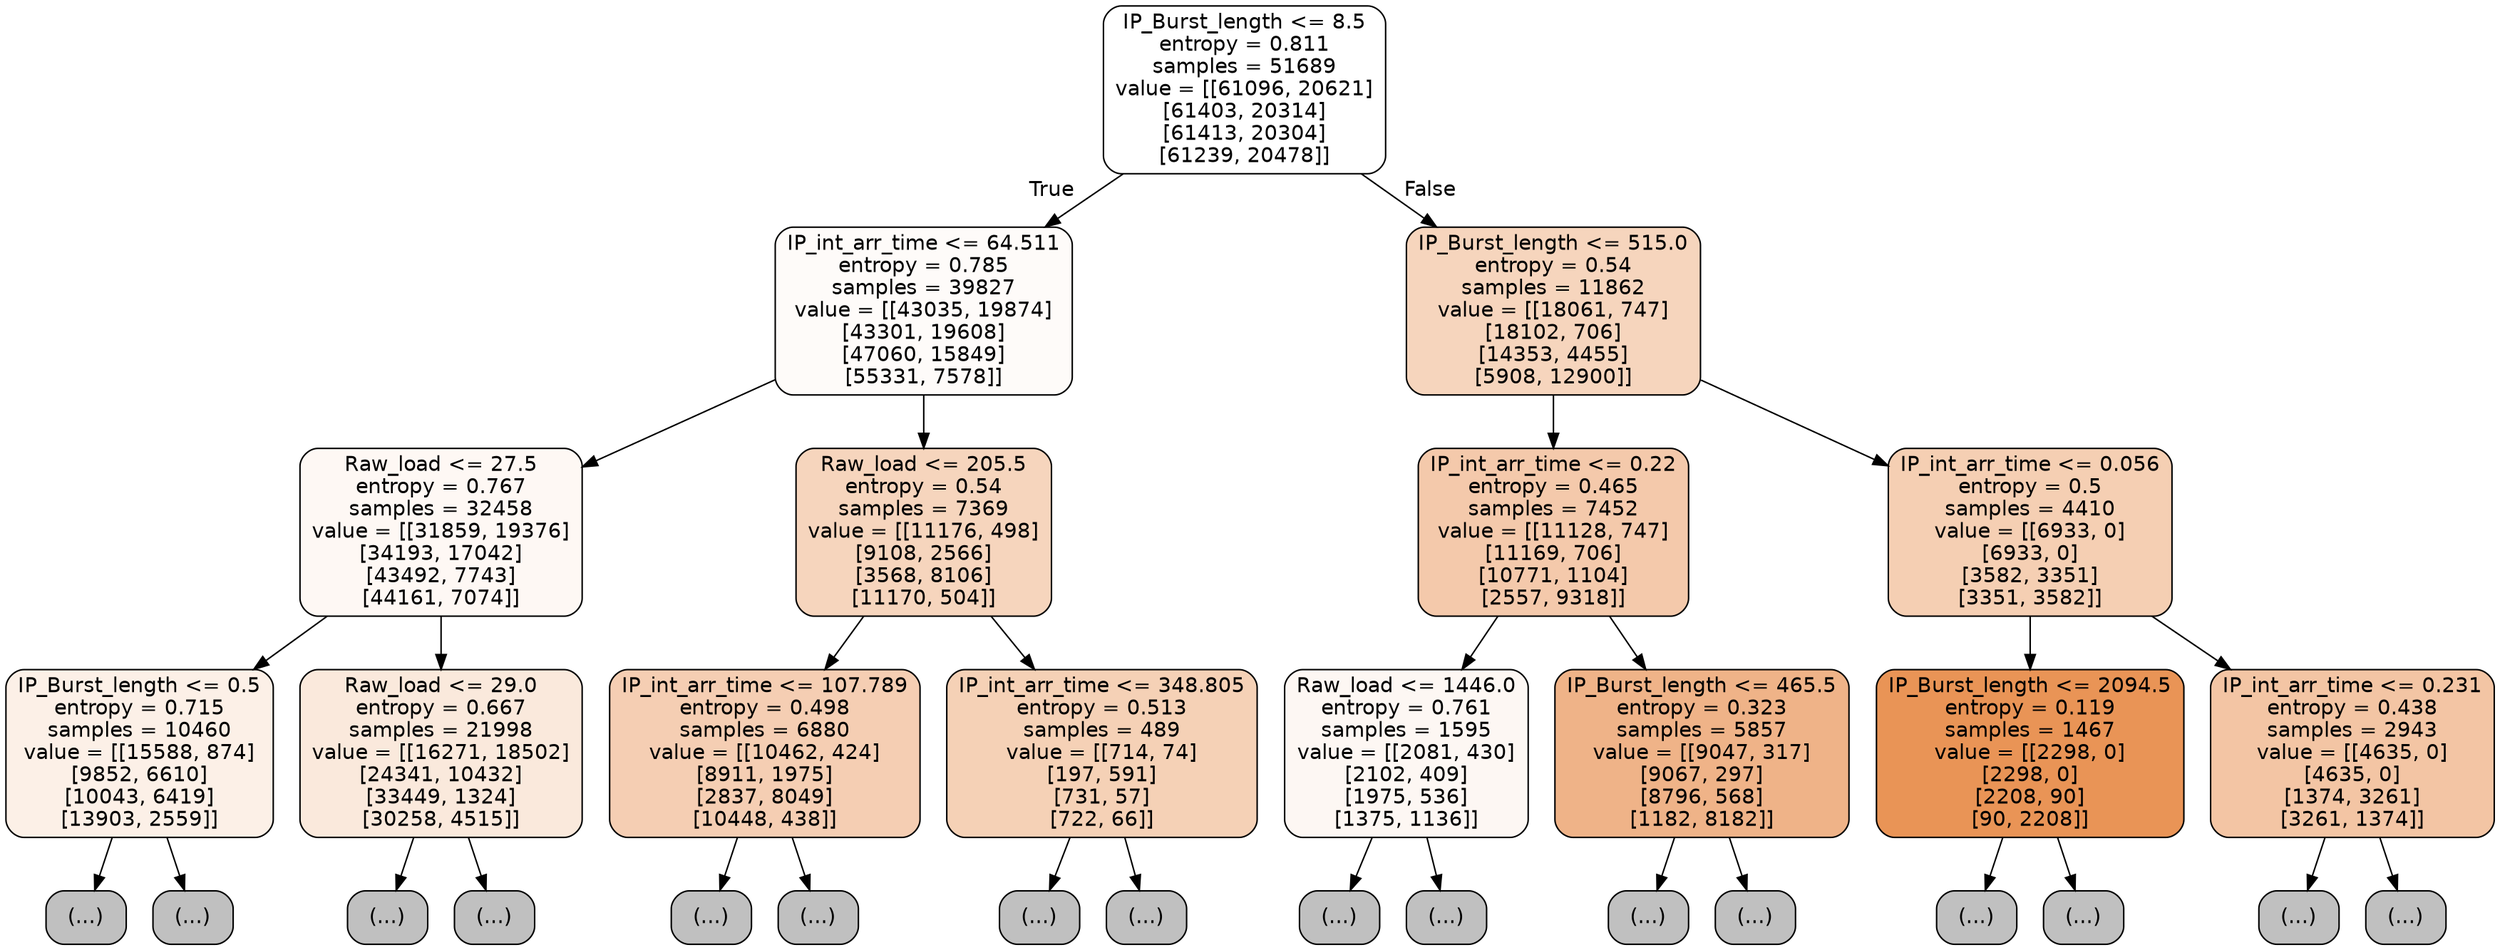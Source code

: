digraph Tree {
node [shape=box, style="filled, rounded", color="black", fontname="helvetica"] ;
edge [fontname="helvetica"] ;
0 [label="IP_Burst_length <= 8.5\nentropy = 0.811\nsamples = 51689\nvalue = [[61096, 20621]\n[61403, 20314]\n[61413, 20304]\n[61239, 20478]]", fillcolor="#ffffff"] ;
1 [label="IP_int_arr_time <= 64.511\nentropy = 0.785\nsamples = 39827\nvalue = [[43035, 19874]\n[43301, 19608]\n[47060, 15849]\n[55331, 7578]]", fillcolor="#fefbf9"] ;
0 -> 1 [labeldistance=2.5, labelangle=45, headlabel="True"] ;
2 [label="Raw_load <= 27.5\nentropy = 0.767\nsamples = 32458\nvalue = [[31859, 19376]\n[34193, 17042]\n[43492, 7743]\n[44161, 7074]]", fillcolor="#fef8f4"] ;
1 -> 2 ;
3 [label="IP_Burst_length <= 0.5\nentropy = 0.715\nsamples = 10460\nvalue = [[15588, 874]\n[9852, 6610]\n[10043, 6419]\n[13903, 2559]]", fillcolor="#fcf0e7"] ;
2 -> 3 ;
4 [label="(...)", fillcolor="#C0C0C0"] ;
3 -> 4 ;
5781 [label="(...)", fillcolor="#C0C0C0"] ;
3 -> 5781 ;
5880 [label="Raw_load <= 29.0\nentropy = 0.667\nsamples = 21998\nvalue = [[16271, 18502]\n[24341, 10432]\n[33449, 1324]\n[30258, 4515]]", fillcolor="#fae9dc"] ;
2 -> 5880 ;
5881 [label="(...)", fillcolor="#C0C0C0"] ;
5880 -> 5881 ;
5892 [label="(...)", fillcolor="#C0C0C0"] ;
5880 -> 5892 ;
8341 [label="Raw_load <= 205.5\nentropy = 0.54\nsamples = 7369\nvalue = [[11176, 498]\n[9108, 2566]\n[3568, 8106]\n[11170, 504]]", fillcolor="#f6d5bd"] ;
1 -> 8341 ;
8342 [label="IP_int_arr_time <= 107.789\nentropy = 0.498\nsamples = 6880\nvalue = [[10462, 424]\n[8911, 1975]\n[2837, 8049]\n[10448, 438]]", fillcolor="#f5ceb3"] ;
8341 -> 8342 ;
8343 [label="(...)", fillcolor="#C0C0C0"] ;
8342 -> 8343 ;
8972 [label="(...)", fillcolor="#C0C0C0"] ;
8342 -> 8972 ;
10571 [label="IP_int_arr_time <= 348.805\nentropy = 0.513\nsamples = 489\nvalue = [[714, 74]\n[197, 591]\n[731, 57]\n[722, 66]]", fillcolor="#f5d1b6"] ;
8341 -> 10571 ;
10572 [label="(...)", fillcolor="#C0C0C0"] ;
10571 -> 10572 ;
10679 [label="(...)", fillcolor="#C0C0C0"] ;
10571 -> 10679 ;
10752 [label="IP_Burst_length <= 515.0\nentropy = 0.54\nsamples = 11862\nvalue = [[18061, 747]\n[18102, 706]\n[14353, 4455]\n[5908, 12900]]", fillcolor="#f6d5bd"] ;
0 -> 10752 [labeldistance=2.5, labelangle=-45, headlabel="False"] ;
10753 [label="IP_int_arr_time <= 0.22\nentropy = 0.465\nsamples = 7452\nvalue = [[11128, 747]\n[11169, 706]\n[10771, 1104]\n[2557, 9318]]", fillcolor="#f4c9ab"] ;
10752 -> 10753 ;
10754 [label="Raw_load <= 1446.0\nentropy = 0.761\nsamples = 1595\nvalue = [[2081, 430]\n[2102, 409]\n[1975, 536]\n[1375, 1136]]", fillcolor="#fdf7f3"] ;
10753 -> 10754 ;
10755 [label="(...)", fillcolor="#C0C0C0"] ;
10754 -> 10755 ;
10868 [label="(...)", fillcolor="#C0C0C0"] ;
10754 -> 10868 ;
10873 [label="IP_Burst_length <= 465.5\nentropy = 0.323\nsamples = 5857\nvalue = [[9047, 317]\n[9067, 297]\n[8796, 568]\n[1182, 8182]]", fillcolor="#efb388"] ;
10753 -> 10873 ;
10874 [label="(...)", fillcolor="#C0C0C0"] ;
10873 -> 10874 ;
11299 [label="(...)", fillcolor="#C0C0C0"] ;
10873 -> 11299 ;
11306 [label="IP_int_arr_time <= 0.056\nentropy = 0.5\nsamples = 4410\nvalue = [[6933, 0]\n[6933, 0]\n[3582, 3351]\n[3351, 3582]]", fillcolor="#f5cfb3"] ;
10752 -> 11306 ;
11307 [label="IP_Burst_length <= 2094.5\nentropy = 0.119\nsamples = 1467\nvalue = [[2298, 0]\n[2298, 0]\n[2208, 90]\n[90, 2208]]", fillcolor="#e99456"] ;
11306 -> 11307 ;
11308 [label="(...)", fillcolor="#C0C0C0"] ;
11307 -> 11308 ;
11309 [label="(...)", fillcolor="#C0C0C0"] ;
11307 -> 11309 ;
11352 [label="IP_int_arr_time <= 0.231\nentropy = 0.438\nsamples = 2943\nvalue = [[4635, 0]\n[4635, 0]\n[1374, 3261]\n[3261, 1374]]", fillcolor="#f3c5a4"] ;
11306 -> 11352 ;
11353 [label="(...)", fillcolor="#C0C0C0"] ;
11352 -> 11353 ;
11364 [label="(...)", fillcolor="#C0C0C0"] ;
11352 -> 11364 ;
}